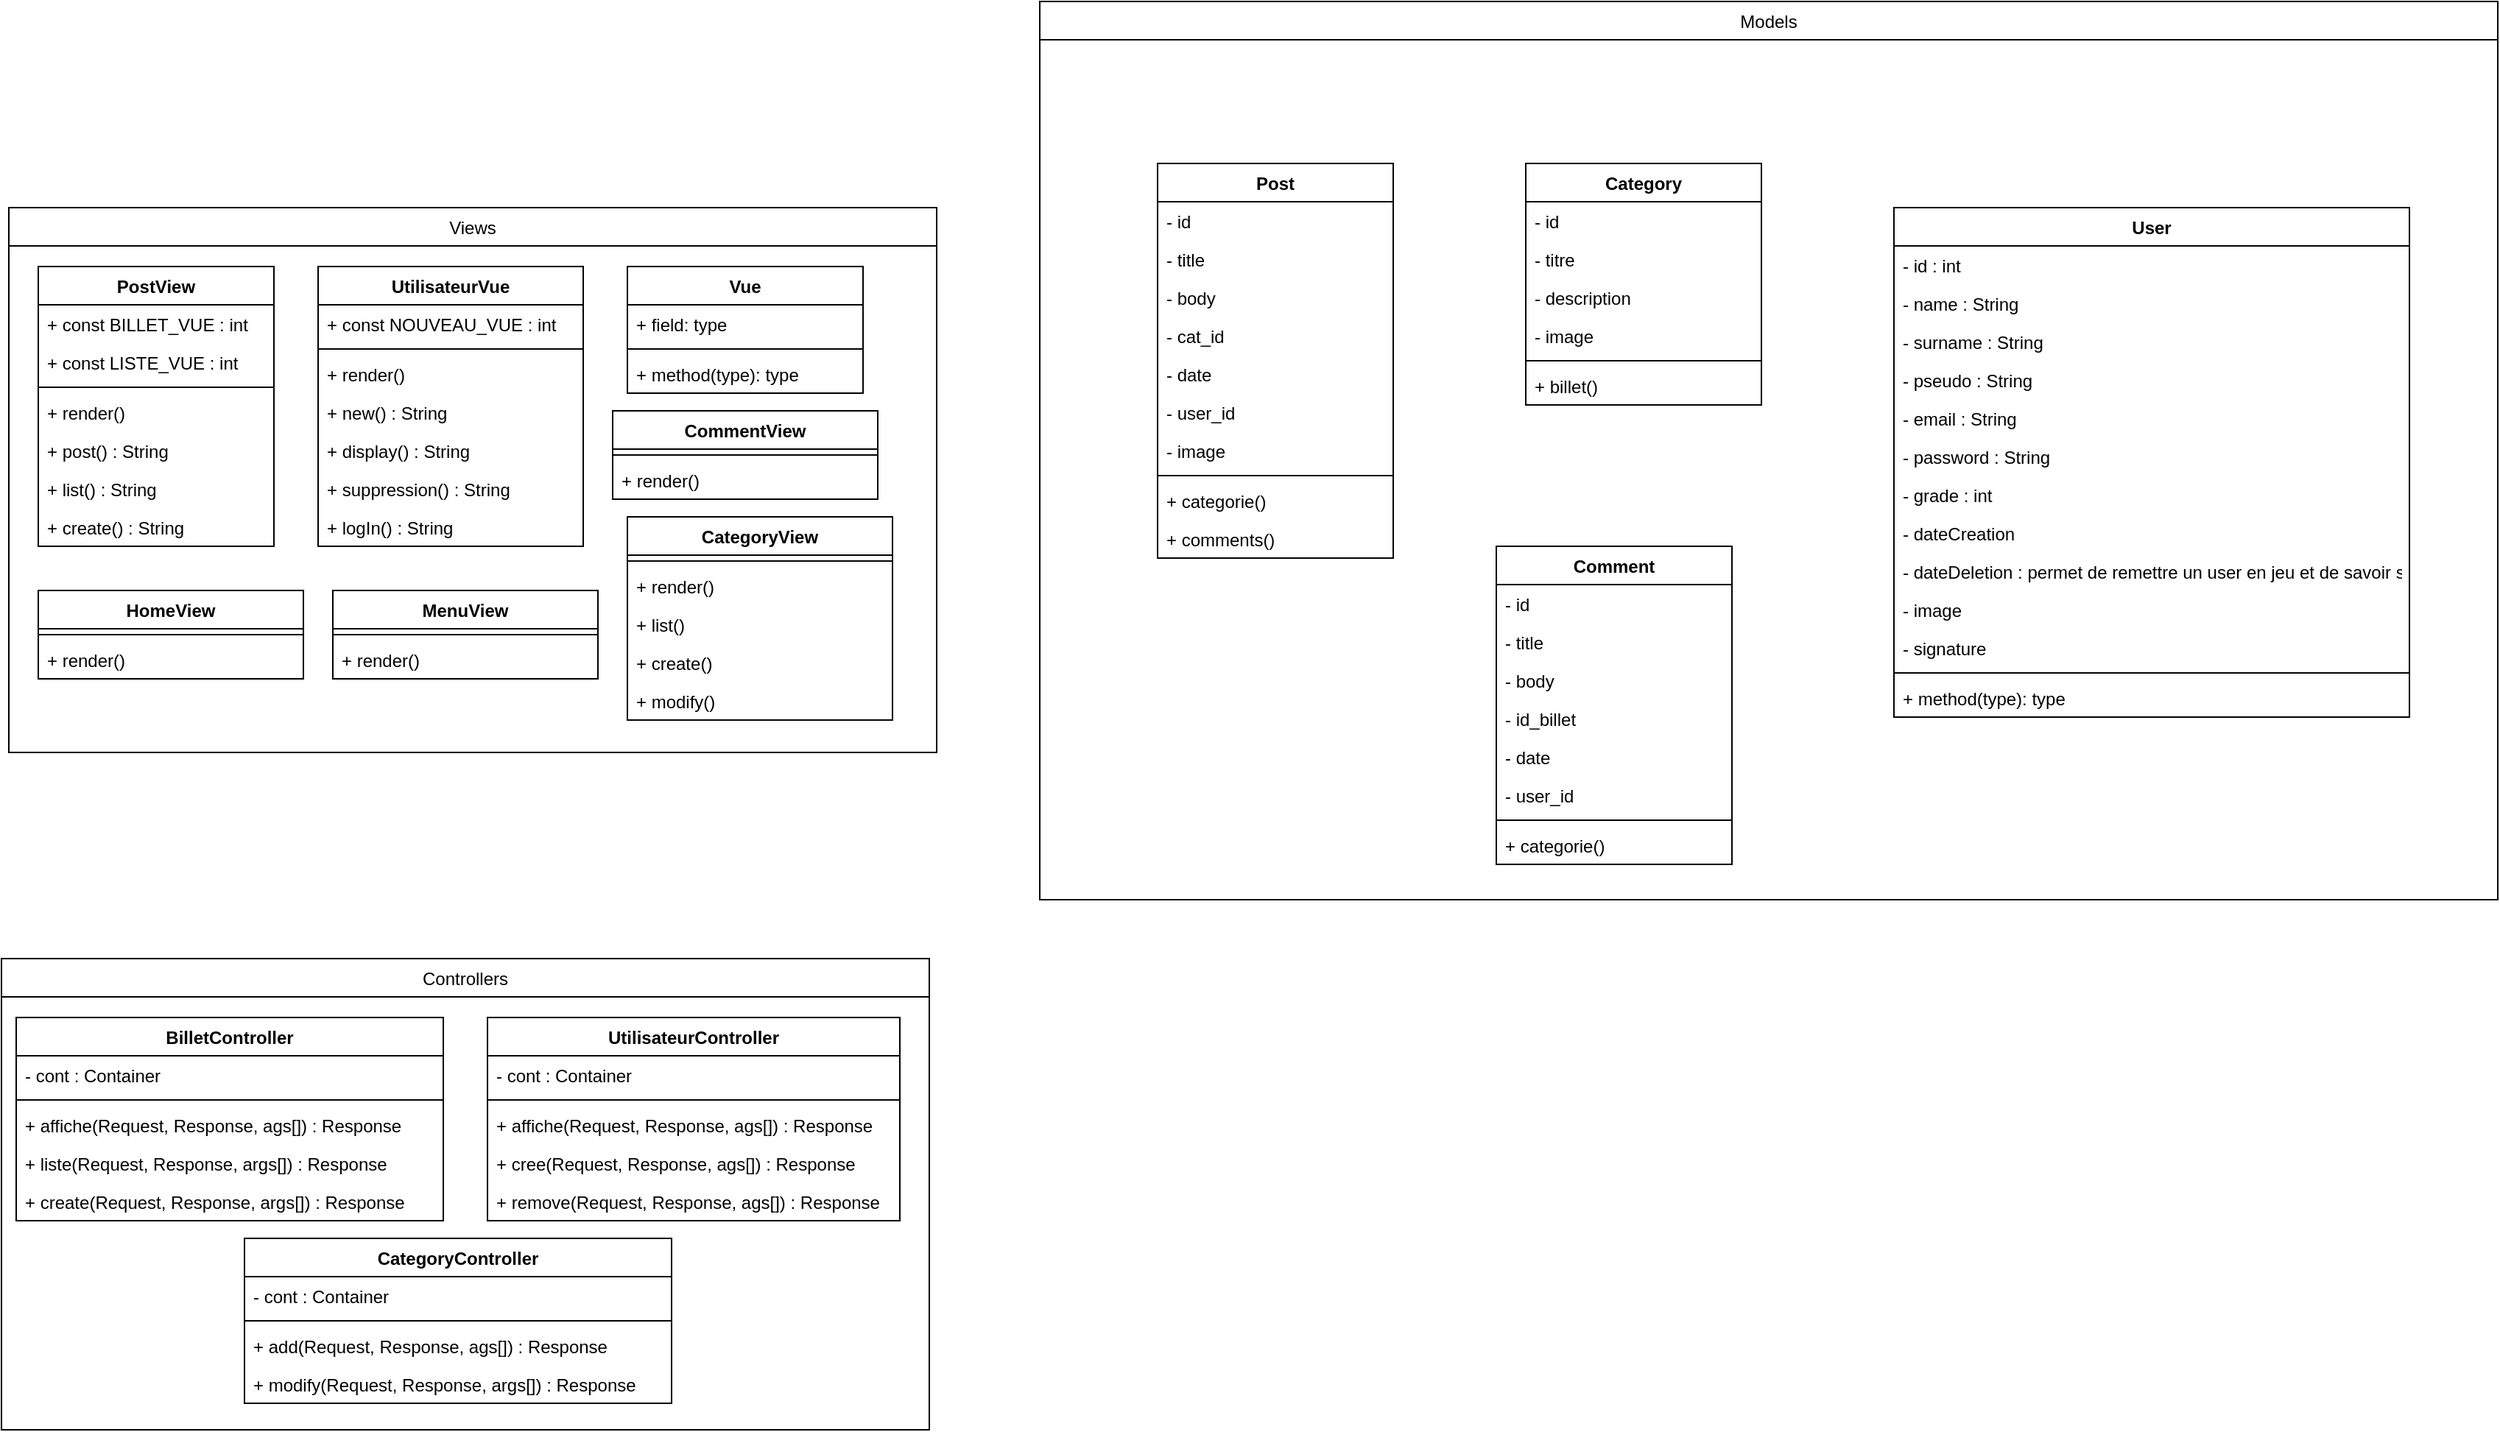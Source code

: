 <mxfile version="14.6.13" type="github">
  <diagram id="C5RBs43oDa-KdzZeNtuy" name="Page-1">
    <mxGraphModel dx="2249" dy="1942" grid="1" gridSize="10" guides="1" tooltips="1" connect="1" arrows="1" fold="1" page="1" pageScale="1" pageWidth="827" pageHeight="1169" math="0" shadow="0">
      <root>
        <mxCell id="WIyWlLk6GJQsqaUBKTNV-0" />
        <mxCell id="WIyWlLk6GJQsqaUBKTNV-1" parent="WIyWlLk6GJQsqaUBKTNV-0" />
        <mxCell id="bHqAFAumtbloEq_wuTNR-73" value="Views" style="swimlane;fontStyle=0;childLayout=stackLayout;horizontal=1;startSize=26;horizontalStack=0;resizeParent=1;resizeParentMax=0;resizeLast=0;collapsible=1;marginBottom=0;rounded=0;" parent="WIyWlLk6GJQsqaUBKTNV-1" vertex="1">
          <mxGeometry x="-320" y="30" width="630" height="370" as="geometry" />
        </mxCell>
        <mxCell id="bHqAFAumtbloEq_wuTNR-0" value="Post" style="swimlane;fontStyle=1;align=center;verticalAlign=top;childLayout=stackLayout;horizontal=1;startSize=26;horizontalStack=0;resizeParent=1;resizeParentMax=0;resizeLast=0;collapsible=1;marginBottom=0;" parent="WIyWlLk6GJQsqaUBKTNV-1" vertex="1">
          <mxGeometry x="460" width="160" height="268" as="geometry" />
        </mxCell>
        <mxCell id="bHqAFAumtbloEq_wuTNR-1" value="- id" style="text;strokeColor=none;fillColor=none;align=left;verticalAlign=top;spacingLeft=4;spacingRight=4;overflow=hidden;rotatable=0;points=[[0,0.5],[1,0.5]];portConstraint=eastwest;" parent="bHqAFAumtbloEq_wuTNR-0" vertex="1">
          <mxGeometry y="26" width="160" height="26" as="geometry" />
        </mxCell>
        <mxCell id="bHqAFAumtbloEq_wuTNR-9" value="- title" style="text;strokeColor=none;fillColor=none;align=left;verticalAlign=top;spacingLeft=4;spacingRight=4;overflow=hidden;rotatable=0;points=[[0,0.5],[1,0.5]];portConstraint=eastwest;" parent="bHqAFAumtbloEq_wuTNR-0" vertex="1">
          <mxGeometry y="52" width="160" height="26" as="geometry" />
        </mxCell>
        <mxCell id="bHqAFAumtbloEq_wuTNR-10" value="- body" style="text;strokeColor=none;fillColor=none;align=left;verticalAlign=top;spacingLeft=4;spacingRight=4;overflow=hidden;rotatable=0;points=[[0,0.5],[1,0.5]];portConstraint=eastwest;" parent="bHqAFAumtbloEq_wuTNR-0" vertex="1">
          <mxGeometry y="78" width="160" height="26" as="geometry" />
        </mxCell>
        <mxCell id="bHqAFAumtbloEq_wuTNR-12" value="- cat_id" style="text;strokeColor=none;fillColor=none;align=left;verticalAlign=top;spacingLeft=4;spacingRight=4;overflow=hidden;rotatable=0;points=[[0,0.5],[1,0.5]];portConstraint=eastwest;" parent="bHqAFAumtbloEq_wuTNR-0" vertex="1">
          <mxGeometry y="104" width="160" height="26" as="geometry" />
        </mxCell>
        <mxCell id="bHqAFAumtbloEq_wuTNR-11" value="- date" style="text;strokeColor=none;fillColor=none;align=left;verticalAlign=top;spacingLeft=4;spacingRight=4;overflow=hidden;rotatable=0;points=[[0,0.5],[1,0.5]];portConstraint=eastwest;" parent="bHqAFAumtbloEq_wuTNR-0" vertex="1">
          <mxGeometry y="130" width="160" height="26" as="geometry" />
        </mxCell>
        <mxCell id="ZKQ5Q7A3HYNWEjBr9CL5-0" value="- user_id" style="text;strokeColor=none;fillColor=none;align=left;verticalAlign=top;spacingLeft=4;spacingRight=4;overflow=hidden;rotatable=0;points=[[0,0.5],[1,0.5]];portConstraint=eastwest;" vertex="1" parent="bHqAFAumtbloEq_wuTNR-0">
          <mxGeometry y="156" width="160" height="26" as="geometry" />
        </mxCell>
        <mxCell id="ZKQ5Q7A3HYNWEjBr9CL5-3" value="- image" style="text;strokeColor=none;fillColor=none;align=left;verticalAlign=top;spacingLeft=4;spacingRight=4;overflow=hidden;rotatable=0;points=[[0,0.5],[1,0.5]];portConstraint=eastwest;" vertex="1" parent="bHqAFAumtbloEq_wuTNR-0">
          <mxGeometry y="182" width="160" height="26" as="geometry" />
        </mxCell>
        <mxCell id="bHqAFAumtbloEq_wuTNR-2" value="" style="line;strokeWidth=1;fillColor=none;align=left;verticalAlign=middle;spacingTop=-1;spacingLeft=3;spacingRight=3;rotatable=0;labelPosition=right;points=[];portConstraint=eastwest;" parent="bHqAFAumtbloEq_wuTNR-0" vertex="1">
          <mxGeometry y="208" width="160" height="8" as="geometry" />
        </mxCell>
        <mxCell id="bHqAFAumtbloEq_wuTNR-3" value="+ categorie()" style="text;strokeColor=none;fillColor=none;align=left;verticalAlign=top;spacingLeft=4;spacingRight=4;overflow=hidden;rotatable=0;points=[[0,0.5],[1,0.5]];portConstraint=eastwest;" parent="bHqAFAumtbloEq_wuTNR-0" vertex="1">
          <mxGeometry y="216" width="160" height="26" as="geometry" />
        </mxCell>
        <mxCell id="bHqAFAumtbloEq_wuTNR-94" value="+ comments()" style="text;strokeColor=none;fillColor=none;align=left;verticalAlign=top;spacingLeft=4;spacingRight=4;overflow=hidden;rotatable=0;points=[[0,0.5],[1,0.5]];portConstraint=eastwest;" parent="bHqAFAumtbloEq_wuTNR-0" vertex="1">
          <mxGeometry y="242" width="160" height="26" as="geometry" />
        </mxCell>
        <mxCell id="bHqAFAumtbloEq_wuTNR-4" value="Category" style="swimlane;fontStyle=1;align=center;verticalAlign=top;childLayout=stackLayout;horizontal=1;startSize=26;horizontalStack=0;resizeParent=1;resizeParentMax=0;resizeLast=0;collapsible=1;marginBottom=0;" parent="WIyWlLk6GJQsqaUBKTNV-1" vertex="1">
          <mxGeometry x="710" width="160" height="164" as="geometry" />
        </mxCell>
        <mxCell id="bHqAFAumtbloEq_wuTNR-5" value="- id" style="text;strokeColor=none;fillColor=none;align=left;verticalAlign=top;spacingLeft=4;spacingRight=4;overflow=hidden;rotatable=0;points=[[0,0.5],[1,0.5]];portConstraint=eastwest;" parent="bHqAFAumtbloEq_wuTNR-4" vertex="1">
          <mxGeometry y="26" width="160" height="26" as="geometry" />
        </mxCell>
        <mxCell id="bHqAFAumtbloEq_wuTNR-13" value="- titre" style="text;strokeColor=none;fillColor=none;align=left;verticalAlign=top;spacingLeft=4;spacingRight=4;overflow=hidden;rotatable=0;points=[[0,0.5],[1,0.5]];portConstraint=eastwest;" parent="bHqAFAumtbloEq_wuTNR-4" vertex="1">
          <mxGeometry y="52" width="160" height="26" as="geometry" />
        </mxCell>
        <mxCell id="bHqAFAumtbloEq_wuTNR-14" value="- description" style="text;strokeColor=none;fillColor=none;align=left;verticalAlign=top;spacingLeft=4;spacingRight=4;overflow=hidden;rotatable=0;points=[[0,0.5],[1,0.5]];portConstraint=eastwest;" parent="bHqAFAumtbloEq_wuTNR-4" vertex="1">
          <mxGeometry y="78" width="160" height="26" as="geometry" />
        </mxCell>
        <mxCell id="ZKQ5Q7A3HYNWEjBr9CL5-6" value="- image" style="text;strokeColor=none;fillColor=none;align=left;verticalAlign=top;spacingLeft=4;spacingRight=4;overflow=hidden;rotatable=0;points=[[0,0.5],[1,0.5]];portConstraint=eastwest;" vertex="1" parent="bHqAFAumtbloEq_wuTNR-4">
          <mxGeometry y="104" width="160" height="26" as="geometry" />
        </mxCell>
        <mxCell id="bHqAFAumtbloEq_wuTNR-6" value="" style="line;strokeWidth=1;fillColor=none;align=left;verticalAlign=middle;spacingTop=-1;spacingLeft=3;spacingRight=3;rotatable=0;labelPosition=right;points=[];portConstraint=eastwest;" parent="bHqAFAumtbloEq_wuTNR-4" vertex="1">
          <mxGeometry y="130" width="160" height="8" as="geometry" />
        </mxCell>
        <mxCell id="bHqAFAumtbloEq_wuTNR-7" value="+ billet()" style="text;strokeColor=none;fillColor=none;align=left;verticalAlign=top;spacingLeft=4;spacingRight=4;overflow=hidden;rotatable=0;points=[[0,0.5],[1,0.5]];portConstraint=eastwest;" parent="bHqAFAumtbloEq_wuTNR-4" vertex="1">
          <mxGeometry y="138" width="160" height="26" as="geometry" />
        </mxCell>
        <mxCell id="bHqAFAumtbloEq_wuTNR-15" value="BilletController" style="swimlane;fontStyle=1;align=center;verticalAlign=top;childLayout=stackLayout;horizontal=1;startSize=26;horizontalStack=0;resizeParent=1;resizeParentMax=0;resizeLast=0;collapsible=1;marginBottom=0;" parent="WIyWlLk6GJQsqaUBKTNV-1" vertex="1">
          <mxGeometry x="-315" y="580" width="290" height="138" as="geometry" />
        </mxCell>
        <mxCell id="bHqAFAumtbloEq_wuTNR-16" value="- cont : Container" style="text;strokeColor=none;fillColor=none;align=left;verticalAlign=top;spacingLeft=4;spacingRight=4;overflow=hidden;rotatable=0;points=[[0,0.5],[1,0.5]];portConstraint=eastwest;" parent="bHqAFAumtbloEq_wuTNR-15" vertex="1">
          <mxGeometry y="26" width="290" height="26" as="geometry" />
        </mxCell>
        <mxCell id="bHqAFAumtbloEq_wuTNR-17" value="" style="line;strokeWidth=1;fillColor=none;align=left;verticalAlign=middle;spacingTop=-1;spacingLeft=3;spacingRight=3;rotatable=0;labelPosition=right;points=[];portConstraint=eastwest;" parent="bHqAFAumtbloEq_wuTNR-15" vertex="1">
          <mxGeometry y="52" width="290" height="8" as="geometry" />
        </mxCell>
        <mxCell id="bHqAFAumtbloEq_wuTNR-18" value="+ affiche(Request, Response, ags[]) : Response&#xa;" style="text;strokeColor=none;fillColor=none;align=left;verticalAlign=top;spacingLeft=4;spacingRight=4;overflow=hidden;rotatable=0;points=[[0,0.5],[1,0.5]];portConstraint=eastwest;" parent="bHqAFAumtbloEq_wuTNR-15" vertex="1">
          <mxGeometry y="60" width="290" height="26" as="geometry" />
        </mxCell>
        <mxCell id="bHqAFAumtbloEq_wuTNR-23" value="+ liste(Request, Response, args[]) : Response" style="text;strokeColor=none;fillColor=none;align=left;verticalAlign=top;spacingLeft=4;spacingRight=4;overflow=hidden;rotatable=0;points=[[0,0.5],[1,0.5]];portConstraint=eastwest;" parent="bHqAFAumtbloEq_wuTNR-15" vertex="1">
          <mxGeometry y="86" width="290" height="26" as="geometry" />
        </mxCell>
        <mxCell id="bHqAFAumtbloEq_wuTNR-81" value="+ create(Request, Response, args[]) : Response" style="text;strokeColor=none;fillColor=none;align=left;verticalAlign=top;spacingLeft=4;spacingRight=4;overflow=hidden;rotatable=0;points=[[0,0.5],[1,0.5]];portConstraint=eastwest;" parent="bHqAFAumtbloEq_wuTNR-15" vertex="1">
          <mxGeometry y="112" width="290" height="26" as="geometry" />
        </mxCell>
        <mxCell id="bHqAFAumtbloEq_wuTNR-19" value="UtilisateurController" style="swimlane;fontStyle=1;align=center;verticalAlign=top;childLayout=stackLayout;horizontal=1;startSize=26;horizontalStack=0;resizeParent=1;resizeParentMax=0;resizeLast=0;collapsible=1;marginBottom=0;" parent="WIyWlLk6GJQsqaUBKTNV-1" vertex="1">
          <mxGeometry x="5" y="580" width="280" height="138" as="geometry" />
        </mxCell>
        <mxCell id="bHqAFAumtbloEq_wuTNR-20" value="- cont : Container" style="text;strokeColor=none;fillColor=none;align=left;verticalAlign=top;spacingLeft=4;spacingRight=4;overflow=hidden;rotatable=0;points=[[0,0.5],[1,0.5]];portConstraint=eastwest;" parent="bHqAFAumtbloEq_wuTNR-19" vertex="1">
          <mxGeometry y="26" width="280" height="26" as="geometry" />
        </mxCell>
        <mxCell id="bHqAFAumtbloEq_wuTNR-21" value="" style="line;strokeWidth=1;fillColor=none;align=left;verticalAlign=middle;spacingTop=-1;spacingLeft=3;spacingRight=3;rotatable=0;labelPosition=right;points=[];portConstraint=eastwest;" parent="bHqAFAumtbloEq_wuTNR-19" vertex="1">
          <mxGeometry y="52" width="280" height="8" as="geometry" />
        </mxCell>
        <mxCell id="bHqAFAumtbloEq_wuTNR-22" value="+ affiche(Request, Response, ags[]) : Response" style="text;strokeColor=none;fillColor=none;align=left;verticalAlign=top;spacingLeft=4;spacingRight=4;overflow=hidden;rotatable=0;points=[[0,0.5],[1,0.5]];portConstraint=eastwest;" parent="bHqAFAumtbloEq_wuTNR-19" vertex="1">
          <mxGeometry y="60" width="280" height="26" as="geometry" />
        </mxCell>
        <mxCell id="bHqAFAumtbloEq_wuTNR-25" value="+ cree(Request, Response, ags[]) : Response" style="text;strokeColor=none;fillColor=none;align=left;verticalAlign=top;spacingLeft=4;spacingRight=4;overflow=hidden;rotatable=0;points=[[0,0.5],[1,0.5]];portConstraint=eastwest;" parent="bHqAFAumtbloEq_wuTNR-19" vertex="1">
          <mxGeometry y="86" width="280" height="26" as="geometry" />
        </mxCell>
        <mxCell id="bHqAFAumtbloEq_wuTNR-108" value="+ remove(Request, Response, ags[]) : Response" style="text;strokeColor=none;fillColor=none;align=left;verticalAlign=top;spacingLeft=4;spacingRight=4;overflow=hidden;rotatable=0;points=[[0,0.5],[1,0.5]];portConstraint=eastwest;" parent="bHqAFAumtbloEq_wuTNR-19" vertex="1">
          <mxGeometry y="112" width="280" height="26" as="geometry" />
        </mxCell>
        <mxCell id="bHqAFAumtbloEq_wuTNR-26" value="PostView" style="swimlane;fontStyle=1;align=center;verticalAlign=top;childLayout=stackLayout;horizontal=1;startSize=26;horizontalStack=0;resizeParent=1;resizeParentMax=0;resizeLast=0;collapsible=1;marginBottom=0;" parent="WIyWlLk6GJQsqaUBKTNV-1" vertex="1">
          <mxGeometry x="-300" y="70" width="160" height="190" as="geometry" />
        </mxCell>
        <mxCell id="bHqAFAumtbloEq_wuTNR-27" value="+ const BILLET_VUE : int" style="text;strokeColor=none;fillColor=none;align=left;verticalAlign=top;spacingLeft=4;spacingRight=4;overflow=hidden;rotatable=0;points=[[0,0.5],[1,0.5]];portConstraint=eastwest;" parent="bHqAFAumtbloEq_wuTNR-26" vertex="1">
          <mxGeometry y="26" width="160" height="26" as="geometry" />
        </mxCell>
        <mxCell id="bHqAFAumtbloEq_wuTNR-38" value="+ const LISTE_VUE : int" style="text;strokeColor=none;fillColor=none;align=left;verticalAlign=top;spacingLeft=4;spacingRight=4;overflow=hidden;rotatable=0;points=[[0,0.5],[1,0.5]];portConstraint=eastwest;" parent="bHqAFAumtbloEq_wuTNR-26" vertex="1">
          <mxGeometry y="52" width="160" height="26" as="geometry" />
        </mxCell>
        <mxCell id="bHqAFAumtbloEq_wuTNR-28" value="" style="line;strokeWidth=1;fillColor=none;align=left;verticalAlign=middle;spacingTop=-1;spacingLeft=3;spacingRight=3;rotatable=0;labelPosition=right;points=[];portConstraint=eastwest;" parent="bHqAFAumtbloEq_wuTNR-26" vertex="1">
          <mxGeometry y="78" width="160" height="8" as="geometry" />
        </mxCell>
        <mxCell id="bHqAFAumtbloEq_wuTNR-29" value="+ render()" style="text;strokeColor=none;fillColor=none;align=left;verticalAlign=top;spacingLeft=4;spacingRight=4;overflow=hidden;rotatable=0;points=[[0,0.5],[1,0.5]];portConstraint=eastwest;" parent="bHqAFAumtbloEq_wuTNR-26" vertex="1">
          <mxGeometry y="86" width="160" height="26" as="geometry" />
        </mxCell>
        <mxCell id="bHqAFAumtbloEq_wuTNR-39" value="+ post() : String" style="text;strokeColor=none;fillColor=none;align=left;verticalAlign=top;spacingLeft=4;spacingRight=4;overflow=hidden;rotatable=0;points=[[0,0.5],[1,0.5]];portConstraint=eastwest;" parent="bHqAFAumtbloEq_wuTNR-26" vertex="1">
          <mxGeometry y="112" width="160" height="26" as="geometry" />
        </mxCell>
        <mxCell id="bHqAFAumtbloEq_wuTNR-40" value="+ list() : String" style="text;strokeColor=none;fillColor=none;align=left;verticalAlign=top;spacingLeft=4;spacingRight=4;overflow=hidden;rotatable=0;points=[[0,0.5],[1,0.5]];portConstraint=eastwest;" parent="bHqAFAumtbloEq_wuTNR-26" vertex="1">
          <mxGeometry y="138" width="160" height="26" as="geometry" />
        </mxCell>
        <mxCell id="bHqAFAumtbloEq_wuTNR-104" value="+ create() : String" style="text;strokeColor=none;fillColor=none;align=left;verticalAlign=top;spacingLeft=4;spacingRight=4;overflow=hidden;rotatable=0;points=[[0,0.5],[1,0.5]];portConstraint=eastwest;" parent="bHqAFAumtbloEq_wuTNR-26" vertex="1">
          <mxGeometry y="164" width="160" height="26" as="geometry" />
        </mxCell>
        <mxCell id="bHqAFAumtbloEq_wuTNR-30" value="UtilisateurVue" style="swimlane;fontStyle=1;align=center;verticalAlign=top;childLayout=stackLayout;horizontal=1;startSize=26;horizontalStack=0;resizeParent=1;resizeParentMax=0;resizeLast=0;collapsible=1;marginBottom=0;" parent="WIyWlLk6GJQsqaUBKTNV-1" vertex="1">
          <mxGeometry x="-110" y="70" width="180" height="190" as="geometry" />
        </mxCell>
        <mxCell id="bHqAFAumtbloEq_wuTNR-31" value="+ const NOUVEAU_VUE : int" style="text;strokeColor=none;fillColor=none;align=left;verticalAlign=top;spacingLeft=4;spacingRight=4;overflow=hidden;rotatable=0;points=[[0,0.5],[1,0.5]];portConstraint=eastwest;" parent="bHqAFAumtbloEq_wuTNR-30" vertex="1">
          <mxGeometry y="26" width="180" height="26" as="geometry" />
        </mxCell>
        <mxCell id="bHqAFAumtbloEq_wuTNR-32" value="" style="line;strokeWidth=1;fillColor=none;align=left;verticalAlign=middle;spacingTop=-1;spacingLeft=3;spacingRight=3;rotatable=0;labelPosition=right;points=[];portConstraint=eastwest;" parent="bHqAFAumtbloEq_wuTNR-30" vertex="1">
          <mxGeometry y="52" width="180" height="8" as="geometry" />
        </mxCell>
        <mxCell id="bHqAFAumtbloEq_wuTNR-33" value="+ render()" style="text;strokeColor=none;fillColor=none;align=left;verticalAlign=top;spacingLeft=4;spacingRight=4;overflow=hidden;rotatable=0;points=[[0,0.5],[1,0.5]];portConstraint=eastwest;" parent="bHqAFAumtbloEq_wuTNR-30" vertex="1">
          <mxGeometry y="60" width="180" height="26" as="geometry" />
        </mxCell>
        <mxCell id="bHqAFAumtbloEq_wuTNR-41" value="+ new() : String" style="text;strokeColor=none;fillColor=none;align=left;verticalAlign=top;spacingLeft=4;spacingRight=4;overflow=hidden;rotatable=0;points=[[0,0.5],[1,0.5]];portConstraint=eastwest;" parent="bHqAFAumtbloEq_wuTNR-30" vertex="1">
          <mxGeometry y="86" width="180" height="26" as="geometry" />
        </mxCell>
        <mxCell id="bHqAFAumtbloEq_wuTNR-52" value="+ display() : String" style="text;strokeColor=none;fillColor=none;align=left;verticalAlign=top;spacingLeft=4;spacingRight=4;overflow=hidden;rotatable=0;points=[[0,0.5],[1,0.5]];portConstraint=eastwest;" parent="bHqAFAumtbloEq_wuTNR-30" vertex="1">
          <mxGeometry y="112" width="180" height="26" as="geometry" />
        </mxCell>
        <mxCell id="bHqAFAumtbloEq_wuTNR-53" value="+ suppression() : String" style="text;strokeColor=none;fillColor=none;align=left;verticalAlign=top;spacingLeft=4;spacingRight=4;overflow=hidden;rotatable=0;points=[[0,0.5],[1,0.5]];portConstraint=eastwest;" parent="bHqAFAumtbloEq_wuTNR-30" vertex="1">
          <mxGeometry y="138" width="180" height="26" as="geometry" />
        </mxCell>
        <mxCell id="bHqAFAumtbloEq_wuTNR-80" value="+ logIn() : String" style="text;strokeColor=none;fillColor=none;align=left;verticalAlign=top;spacingLeft=4;spacingRight=4;overflow=hidden;rotatable=0;points=[[0,0.5],[1,0.5]];portConstraint=eastwest;" parent="bHqAFAumtbloEq_wuTNR-30" vertex="1">
          <mxGeometry y="164" width="180" height="26" as="geometry" />
        </mxCell>
        <mxCell id="bHqAFAumtbloEq_wuTNR-34" value="Vue" style="swimlane;fontStyle=1;align=center;verticalAlign=top;childLayout=stackLayout;horizontal=1;startSize=26;horizontalStack=0;resizeParent=1;resizeParentMax=0;resizeLast=0;collapsible=1;marginBottom=0;" parent="WIyWlLk6GJQsqaUBKTNV-1" vertex="1">
          <mxGeometry x="100" y="70" width="160" height="86" as="geometry" />
        </mxCell>
        <mxCell id="bHqAFAumtbloEq_wuTNR-35" value="+ field: type" style="text;strokeColor=none;fillColor=none;align=left;verticalAlign=top;spacingLeft=4;spacingRight=4;overflow=hidden;rotatable=0;points=[[0,0.5],[1,0.5]];portConstraint=eastwest;" parent="bHqAFAumtbloEq_wuTNR-34" vertex="1">
          <mxGeometry y="26" width="160" height="26" as="geometry" />
        </mxCell>
        <mxCell id="bHqAFAumtbloEq_wuTNR-36" value="" style="line;strokeWidth=1;fillColor=none;align=left;verticalAlign=middle;spacingTop=-1;spacingLeft=3;spacingRight=3;rotatable=0;labelPosition=right;points=[];portConstraint=eastwest;" parent="bHqAFAumtbloEq_wuTNR-34" vertex="1">
          <mxGeometry y="52" width="160" height="8" as="geometry" />
        </mxCell>
        <mxCell id="bHqAFAumtbloEq_wuTNR-37" value="+ method(type): type" style="text;strokeColor=none;fillColor=none;align=left;verticalAlign=top;spacingLeft=4;spacingRight=4;overflow=hidden;rotatable=0;points=[[0,0.5],[1,0.5]];portConstraint=eastwest;" parent="bHqAFAumtbloEq_wuTNR-34" vertex="1">
          <mxGeometry y="60" width="160" height="26" as="geometry" />
        </mxCell>
        <mxCell id="bHqAFAumtbloEq_wuTNR-42" value="User" style="swimlane;fontStyle=1;align=center;verticalAlign=top;childLayout=stackLayout;horizontal=1;startSize=26;horizontalStack=0;resizeParent=1;resizeParentMax=0;resizeLast=0;collapsible=1;marginBottom=0;" parent="WIyWlLk6GJQsqaUBKTNV-1" vertex="1">
          <mxGeometry x="960" y="30" width="350" height="346" as="geometry" />
        </mxCell>
        <mxCell id="bHqAFAumtbloEq_wuTNR-43" value="- id : int" style="text;strokeColor=none;fillColor=none;align=left;verticalAlign=top;spacingLeft=4;spacingRight=4;overflow=hidden;rotatable=0;points=[[0,0.5],[1,0.5]];portConstraint=eastwest;" parent="bHqAFAumtbloEq_wuTNR-42" vertex="1">
          <mxGeometry y="26" width="350" height="26" as="geometry" />
        </mxCell>
        <mxCell id="bHqAFAumtbloEq_wuTNR-46" value="- name : String" style="text;strokeColor=none;fillColor=none;align=left;verticalAlign=top;spacingLeft=4;spacingRight=4;overflow=hidden;rotatable=0;points=[[0,0.5],[1,0.5]];portConstraint=eastwest;" parent="bHqAFAumtbloEq_wuTNR-42" vertex="1">
          <mxGeometry y="52" width="350" height="26" as="geometry" />
        </mxCell>
        <mxCell id="bHqAFAumtbloEq_wuTNR-47" value="- surname : String" style="text;strokeColor=none;fillColor=none;align=left;verticalAlign=top;spacingLeft=4;spacingRight=4;overflow=hidden;rotatable=0;points=[[0,0.5],[1,0.5]];portConstraint=eastwest;" parent="bHqAFAumtbloEq_wuTNR-42" vertex="1">
          <mxGeometry y="78" width="350" height="26" as="geometry" />
        </mxCell>
        <mxCell id="bHqAFAumtbloEq_wuTNR-79" value="- pseudo : String" style="text;strokeColor=none;fillColor=none;align=left;verticalAlign=top;spacingLeft=4;spacingRight=4;overflow=hidden;rotatable=0;points=[[0,0.5],[1,0.5]];portConstraint=eastwest;" parent="bHqAFAumtbloEq_wuTNR-42" vertex="1">
          <mxGeometry y="104" width="350" height="26" as="geometry" />
        </mxCell>
        <mxCell id="bHqAFAumtbloEq_wuTNR-48" value="- email : String" style="text;strokeColor=none;fillColor=none;align=left;verticalAlign=top;spacingLeft=4;spacingRight=4;overflow=hidden;rotatable=0;points=[[0,0.5],[1,0.5]];portConstraint=eastwest;" parent="bHqAFAumtbloEq_wuTNR-42" vertex="1">
          <mxGeometry y="130" width="350" height="26" as="geometry" />
        </mxCell>
        <mxCell id="bHqAFAumtbloEq_wuTNR-49" value="- password : String" style="text;strokeColor=none;fillColor=none;align=left;verticalAlign=top;spacingLeft=4;spacingRight=4;overflow=hidden;rotatable=0;points=[[0,0.5],[1,0.5]];portConstraint=eastwest;" parent="bHqAFAumtbloEq_wuTNR-42" vertex="1">
          <mxGeometry y="156" width="350" height="26" as="geometry" />
        </mxCell>
        <mxCell id="bHqAFAumtbloEq_wuTNR-51" value="- grade : int" style="text;strokeColor=none;fillColor=none;align=left;verticalAlign=top;spacingLeft=4;spacingRight=4;overflow=hidden;rotatable=0;points=[[0,0.5],[1,0.5]];portConstraint=eastwest;" parent="bHqAFAumtbloEq_wuTNR-42" vertex="1">
          <mxGeometry y="182" width="350" height="26" as="geometry" />
        </mxCell>
        <mxCell id="bHqAFAumtbloEq_wuTNR-50" value="- dateCreation" style="text;strokeColor=none;fillColor=none;align=left;verticalAlign=top;spacingLeft=4;spacingRight=4;overflow=hidden;rotatable=0;points=[[0,0.5],[1,0.5]];portConstraint=eastwest;" parent="bHqAFAumtbloEq_wuTNR-42" vertex="1">
          <mxGeometry y="208" width="350" height="26" as="geometry" />
        </mxCell>
        <mxCell id="bHqAFAumtbloEq_wuTNR-109" value="- dateDeletion : permet de remettre un user en jeu et de savoir s&#39;il est radié" style="text;strokeColor=none;fillColor=none;align=left;verticalAlign=top;spacingLeft=4;spacingRight=4;overflow=hidden;rotatable=0;points=[[0,0.5],[1,0.5]];portConstraint=eastwest;" parent="bHqAFAumtbloEq_wuTNR-42" vertex="1">
          <mxGeometry y="234" width="350" height="26" as="geometry" />
        </mxCell>
        <mxCell id="ZKQ5Q7A3HYNWEjBr9CL5-4" value="- image" style="text;strokeColor=none;fillColor=none;align=left;verticalAlign=top;spacingLeft=4;spacingRight=4;overflow=hidden;rotatable=0;points=[[0,0.5],[1,0.5]];portConstraint=eastwest;" vertex="1" parent="bHqAFAumtbloEq_wuTNR-42">
          <mxGeometry y="260" width="350" height="26" as="geometry" />
        </mxCell>
        <mxCell id="ZKQ5Q7A3HYNWEjBr9CL5-5" value="- signature" style="text;strokeColor=none;fillColor=none;align=left;verticalAlign=top;spacingLeft=4;spacingRight=4;overflow=hidden;rotatable=0;points=[[0,0.5],[1,0.5]];portConstraint=eastwest;" vertex="1" parent="bHqAFAumtbloEq_wuTNR-42">
          <mxGeometry y="286" width="350" height="26" as="geometry" />
        </mxCell>
        <mxCell id="bHqAFAumtbloEq_wuTNR-44" value="" style="line;strokeWidth=1;fillColor=none;align=left;verticalAlign=middle;spacingTop=-1;spacingLeft=3;spacingRight=3;rotatable=0;labelPosition=right;points=[];portConstraint=eastwest;" parent="bHqAFAumtbloEq_wuTNR-42" vertex="1">
          <mxGeometry y="312" width="350" height="8" as="geometry" />
        </mxCell>
        <mxCell id="bHqAFAumtbloEq_wuTNR-45" value="+ method(type): type" style="text;strokeColor=none;fillColor=none;align=left;verticalAlign=top;spacingLeft=4;spacingRight=4;overflow=hidden;rotatable=0;points=[[0,0.5],[1,0.5]];portConstraint=eastwest;" parent="bHqAFAumtbloEq_wuTNR-42" vertex="1">
          <mxGeometry y="320" width="350" height="26" as="geometry" />
        </mxCell>
        <mxCell id="bHqAFAumtbloEq_wuTNR-54" value="HomeView" style="swimlane;fontStyle=1;align=center;verticalAlign=top;childLayout=stackLayout;horizontal=1;startSize=26;horizontalStack=0;resizeParent=1;resizeParentMax=0;resizeLast=0;collapsible=1;marginBottom=0;" parent="WIyWlLk6GJQsqaUBKTNV-1" vertex="1">
          <mxGeometry x="-300" y="290" width="180" height="60" as="geometry" />
        </mxCell>
        <mxCell id="bHqAFAumtbloEq_wuTNR-56" value="" style="line;strokeWidth=1;fillColor=none;align=left;verticalAlign=middle;spacingTop=-1;spacingLeft=3;spacingRight=3;rotatable=0;labelPosition=right;points=[];portConstraint=eastwest;" parent="bHqAFAumtbloEq_wuTNR-54" vertex="1">
          <mxGeometry y="26" width="180" height="8" as="geometry" />
        </mxCell>
        <mxCell id="bHqAFAumtbloEq_wuTNR-57" value="+ render()" style="text;strokeColor=none;fillColor=none;align=left;verticalAlign=top;spacingLeft=4;spacingRight=4;overflow=hidden;rotatable=0;points=[[0,0.5],[1,0.5]];portConstraint=eastwest;" parent="bHqAFAumtbloEq_wuTNR-54" vertex="1">
          <mxGeometry y="34" width="180" height="26" as="geometry" />
        </mxCell>
        <mxCell id="bHqAFAumtbloEq_wuTNR-61" value="MenuView" style="swimlane;fontStyle=1;align=center;verticalAlign=top;childLayout=stackLayout;horizontal=1;startSize=26;horizontalStack=0;resizeParent=1;resizeParentMax=0;resizeLast=0;collapsible=1;marginBottom=0;" parent="WIyWlLk6GJQsqaUBKTNV-1" vertex="1">
          <mxGeometry x="-100" y="290" width="180" height="60" as="geometry" />
        </mxCell>
        <mxCell id="bHqAFAumtbloEq_wuTNR-62" value="" style="line;strokeWidth=1;fillColor=none;align=left;verticalAlign=middle;spacingTop=-1;spacingLeft=3;spacingRight=3;rotatable=0;labelPosition=right;points=[];portConstraint=eastwest;" parent="bHqAFAumtbloEq_wuTNR-61" vertex="1">
          <mxGeometry y="26" width="180" height="8" as="geometry" />
        </mxCell>
        <mxCell id="bHqAFAumtbloEq_wuTNR-63" value="+ render()" style="text;strokeColor=none;fillColor=none;align=left;verticalAlign=top;spacingLeft=4;spacingRight=4;overflow=hidden;rotatable=0;points=[[0,0.5],[1,0.5]];portConstraint=eastwest;" parent="bHqAFAumtbloEq_wuTNR-61" vertex="1">
          <mxGeometry y="34" width="180" height="26" as="geometry" />
        </mxCell>
        <mxCell id="bHqAFAumtbloEq_wuTNR-77" value="Controllers" style="swimlane;fontStyle=0;childLayout=stackLayout;horizontal=1;startSize=26;horizontalStack=0;resizeParent=1;resizeParentMax=0;resizeLast=0;collapsible=1;marginBottom=0;rounded=0;" parent="WIyWlLk6GJQsqaUBKTNV-1" vertex="1">
          <mxGeometry x="-325" y="540" width="630" height="320" as="geometry" />
        </mxCell>
        <mxCell id="bHqAFAumtbloEq_wuTNR-78" value="Models" style="swimlane;fontStyle=0;childLayout=stackLayout;horizontal=1;startSize=26;horizontalStack=0;resizeParent=1;resizeParentMax=0;resizeLast=0;collapsible=1;marginBottom=0;rounded=0;" parent="WIyWlLk6GJQsqaUBKTNV-1" vertex="1">
          <mxGeometry x="380" y="-110" width="990" height="610" as="geometry" />
        </mxCell>
        <mxCell id="bHqAFAumtbloEq_wuTNR-82" value="CategoryView" style="swimlane;fontStyle=1;align=center;verticalAlign=top;childLayout=stackLayout;horizontal=1;startSize=26;horizontalStack=0;resizeParent=1;resizeParentMax=0;resizeLast=0;collapsible=1;marginBottom=0;" parent="WIyWlLk6GJQsqaUBKTNV-1" vertex="1">
          <mxGeometry x="100" y="240" width="180" height="138" as="geometry" />
        </mxCell>
        <mxCell id="bHqAFAumtbloEq_wuTNR-83" value="" style="line;strokeWidth=1;fillColor=none;align=left;verticalAlign=middle;spacingTop=-1;spacingLeft=3;spacingRight=3;rotatable=0;labelPosition=right;points=[];portConstraint=eastwest;" parent="bHqAFAumtbloEq_wuTNR-82" vertex="1">
          <mxGeometry y="26" width="180" height="8" as="geometry" />
        </mxCell>
        <mxCell id="bHqAFAumtbloEq_wuTNR-84" value="+ render()" style="text;strokeColor=none;fillColor=none;align=left;verticalAlign=top;spacingLeft=4;spacingRight=4;overflow=hidden;rotatable=0;points=[[0,0.5],[1,0.5]];portConstraint=eastwest;" parent="bHqAFAumtbloEq_wuTNR-82" vertex="1">
          <mxGeometry y="34" width="180" height="26" as="geometry" />
        </mxCell>
        <mxCell id="bHqAFAumtbloEq_wuTNR-105" value="+ list()" style="text;strokeColor=none;fillColor=none;align=left;verticalAlign=top;spacingLeft=4;spacingRight=4;overflow=hidden;rotatable=0;points=[[0,0.5],[1,0.5]];portConstraint=eastwest;" parent="bHqAFAumtbloEq_wuTNR-82" vertex="1">
          <mxGeometry y="60" width="180" height="26" as="geometry" />
        </mxCell>
        <mxCell id="bHqAFAumtbloEq_wuTNR-106" value="+ create()" style="text;strokeColor=none;fillColor=none;align=left;verticalAlign=top;spacingLeft=4;spacingRight=4;overflow=hidden;rotatable=0;points=[[0,0.5],[1,0.5]];portConstraint=eastwest;" parent="bHqAFAumtbloEq_wuTNR-82" vertex="1">
          <mxGeometry y="86" width="180" height="26" as="geometry" />
        </mxCell>
        <mxCell id="bHqAFAumtbloEq_wuTNR-107" value="+ modify()" style="text;strokeColor=none;fillColor=none;align=left;verticalAlign=top;spacingLeft=4;spacingRight=4;overflow=hidden;rotatable=0;points=[[0,0.5],[1,0.5]];portConstraint=eastwest;" parent="bHqAFAumtbloEq_wuTNR-82" vertex="1">
          <mxGeometry y="112" width="180" height="26" as="geometry" />
        </mxCell>
        <mxCell id="bHqAFAumtbloEq_wuTNR-85" value="Comment" style="swimlane;fontStyle=1;align=center;verticalAlign=top;childLayout=stackLayout;horizontal=1;startSize=26;horizontalStack=0;resizeParent=1;resizeParentMax=0;resizeLast=0;collapsible=1;marginBottom=0;" parent="WIyWlLk6GJQsqaUBKTNV-1" vertex="1">
          <mxGeometry x="690" y="260" width="160" height="216" as="geometry" />
        </mxCell>
        <mxCell id="bHqAFAumtbloEq_wuTNR-86" value="- id" style="text;strokeColor=none;fillColor=none;align=left;verticalAlign=top;spacingLeft=4;spacingRight=4;overflow=hidden;rotatable=0;points=[[0,0.5],[1,0.5]];portConstraint=eastwest;" parent="bHqAFAumtbloEq_wuTNR-85" vertex="1">
          <mxGeometry y="26" width="160" height="26" as="geometry" />
        </mxCell>
        <mxCell id="bHqAFAumtbloEq_wuTNR-87" value="- title" style="text;strokeColor=none;fillColor=none;align=left;verticalAlign=top;spacingLeft=4;spacingRight=4;overflow=hidden;rotatable=0;points=[[0,0.5],[1,0.5]];portConstraint=eastwest;" parent="bHqAFAumtbloEq_wuTNR-85" vertex="1">
          <mxGeometry y="52" width="160" height="26" as="geometry" />
        </mxCell>
        <mxCell id="bHqAFAumtbloEq_wuTNR-88" value="- body" style="text;strokeColor=none;fillColor=none;align=left;verticalAlign=top;spacingLeft=4;spacingRight=4;overflow=hidden;rotatable=0;points=[[0,0.5],[1,0.5]];portConstraint=eastwest;" parent="bHqAFAumtbloEq_wuTNR-85" vertex="1">
          <mxGeometry y="78" width="160" height="26" as="geometry" />
        </mxCell>
        <mxCell id="bHqAFAumtbloEq_wuTNR-93" value="- id_billet" style="text;strokeColor=none;fillColor=none;align=left;verticalAlign=top;spacingLeft=4;spacingRight=4;overflow=hidden;rotatable=0;points=[[0,0.5],[1,0.5]];portConstraint=eastwest;" parent="bHqAFAumtbloEq_wuTNR-85" vertex="1">
          <mxGeometry y="104" width="160" height="26" as="geometry" />
        </mxCell>
        <mxCell id="bHqAFAumtbloEq_wuTNR-90" value="- date" style="text;strokeColor=none;fillColor=none;align=left;verticalAlign=top;spacingLeft=4;spacingRight=4;overflow=hidden;rotatable=0;points=[[0,0.5],[1,0.5]];portConstraint=eastwest;" parent="bHqAFAumtbloEq_wuTNR-85" vertex="1">
          <mxGeometry y="130" width="160" height="26" as="geometry" />
        </mxCell>
        <mxCell id="ZKQ5Q7A3HYNWEjBr9CL5-2" value="- user_id" style="text;strokeColor=none;fillColor=none;align=left;verticalAlign=top;spacingLeft=4;spacingRight=4;overflow=hidden;rotatable=0;points=[[0,0.5],[1,0.5]];portConstraint=eastwest;" vertex="1" parent="bHqAFAumtbloEq_wuTNR-85">
          <mxGeometry y="156" width="160" height="26" as="geometry" />
        </mxCell>
        <mxCell id="bHqAFAumtbloEq_wuTNR-91" value="" style="line;strokeWidth=1;fillColor=none;align=left;verticalAlign=middle;spacingTop=-1;spacingLeft=3;spacingRight=3;rotatable=0;labelPosition=right;points=[];portConstraint=eastwest;" parent="bHqAFAumtbloEq_wuTNR-85" vertex="1">
          <mxGeometry y="182" width="160" height="8" as="geometry" />
        </mxCell>
        <mxCell id="bHqAFAumtbloEq_wuTNR-92" value="+ categorie()" style="text;strokeColor=none;fillColor=none;align=left;verticalAlign=top;spacingLeft=4;spacingRight=4;overflow=hidden;rotatable=0;points=[[0,0.5],[1,0.5]];portConstraint=eastwest;" parent="bHqAFAumtbloEq_wuTNR-85" vertex="1">
          <mxGeometry y="190" width="160" height="26" as="geometry" />
        </mxCell>
        <mxCell id="bHqAFAumtbloEq_wuTNR-95" value="CategoryController" style="swimlane;fontStyle=1;align=center;verticalAlign=top;childLayout=stackLayout;horizontal=1;startSize=26;horizontalStack=0;resizeParent=1;resizeParentMax=0;resizeLast=0;collapsible=1;marginBottom=0;" parent="WIyWlLk6GJQsqaUBKTNV-1" vertex="1">
          <mxGeometry x="-160" y="730" width="290" height="112" as="geometry" />
        </mxCell>
        <mxCell id="bHqAFAumtbloEq_wuTNR-96" value="- cont : Container" style="text;strokeColor=none;fillColor=none;align=left;verticalAlign=top;spacingLeft=4;spacingRight=4;overflow=hidden;rotatable=0;points=[[0,0.5],[1,0.5]];portConstraint=eastwest;" parent="bHqAFAumtbloEq_wuTNR-95" vertex="1">
          <mxGeometry y="26" width="290" height="26" as="geometry" />
        </mxCell>
        <mxCell id="bHqAFAumtbloEq_wuTNR-97" value="" style="line;strokeWidth=1;fillColor=none;align=left;verticalAlign=middle;spacingTop=-1;spacingLeft=3;spacingRight=3;rotatable=0;labelPosition=right;points=[];portConstraint=eastwest;" parent="bHqAFAumtbloEq_wuTNR-95" vertex="1">
          <mxGeometry y="52" width="290" height="8" as="geometry" />
        </mxCell>
        <mxCell id="bHqAFAumtbloEq_wuTNR-98" value="+ add(Request, Response, ags[]) : Response&#xa;" style="text;strokeColor=none;fillColor=none;align=left;verticalAlign=top;spacingLeft=4;spacingRight=4;overflow=hidden;rotatable=0;points=[[0,0.5],[1,0.5]];portConstraint=eastwest;" parent="bHqAFAumtbloEq_wuTNR-95" vertex="1">
          <mxGeometry y="60" width="290" height="26" as="geometry" />
        </mxCell>
        <mxCell id="bHqAFAumtbloEq_wuTNR-99" value="+ modify(Request, Response, args[]) : Response" style="text;strokeColor=none;fillColor=none;align=left;verticalAlign=top;spacingLeft=4;spacingRight=4;overflow=hidden;rotatable=0;points=[[0,0.5],[1,0.5]];portConstraint=eastwest;" parent="bHqAFAumtbloEq_wuTNR-95" vertex="1">
          <mxGeometry y="86" width="290" height="26" as="geometry" />
        </mxCell>
        <mxCell id="bHqAFAumtbloEq_wuTNR-101" value="CommentView" style="swimlane;fontStyle=1;align=center;verticalAlign=top;childLayout=stackLayout;horizontal=1;startSize=26;horizontalStack=0;resizeParent=1;resizeParentMax=0;resizeLast=0;collapsible=1;marginBottom=0;" parent="WIyWlLk6GJQsqaUBKTNV-1" vertex="1">
          <mxGeometry x="90" y="168" width="180" height="60" as="geometry" />
        </mxCell>
        <mxCell id="bHqAFAumtbloEq_wuTNR-102" value="" style="line;strokeWidth=1;fillColor=none;align=left;verticalAlign=middle;spacingTop=-1;spacingLeft=3;spacingRight=3;rotatable=0;labelPosition=right;points=[];portConstraint=eastwest;" parent="bHqAFAumtbloEq_wuTNR-101" vertex="1">
          <mxGeometry y="26" width="180" height="8" as="geometry" />
        </mxCell>
        <mxCell id="bHqAFAumtbloEq_wuTNR-103" value="+ render()" style="text;strokeColor=none;fillColor=none;align=left;verticalAlign=top;spacingLeft=4;spacingRight=4;overflow=hidden;rotatable=0;points=[[0,0.5],[1,0.5]];portConstraint=eastwest;" parent="bHqAFAumtbloEq_wuTNR-101" vertex="1">
          <mxGeometry y="34" width="180" height="26" as="geometry" />
        </mxCell>
      </root>
    </mxGraphModel>
  </diagram>
</mxfile>
